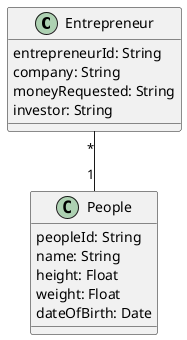 @startuml "Entrepreneur"


class Entrepreneur{
  entrepreneurId: String
  company: String
  moneyRequested: String
  investor: String
}

class People{
  peopleId: String
  name: String
  height: Float
  weight: Float
  dateOfBirth: Date
}



Entrepreneur "*" -- "1" People


@enduml